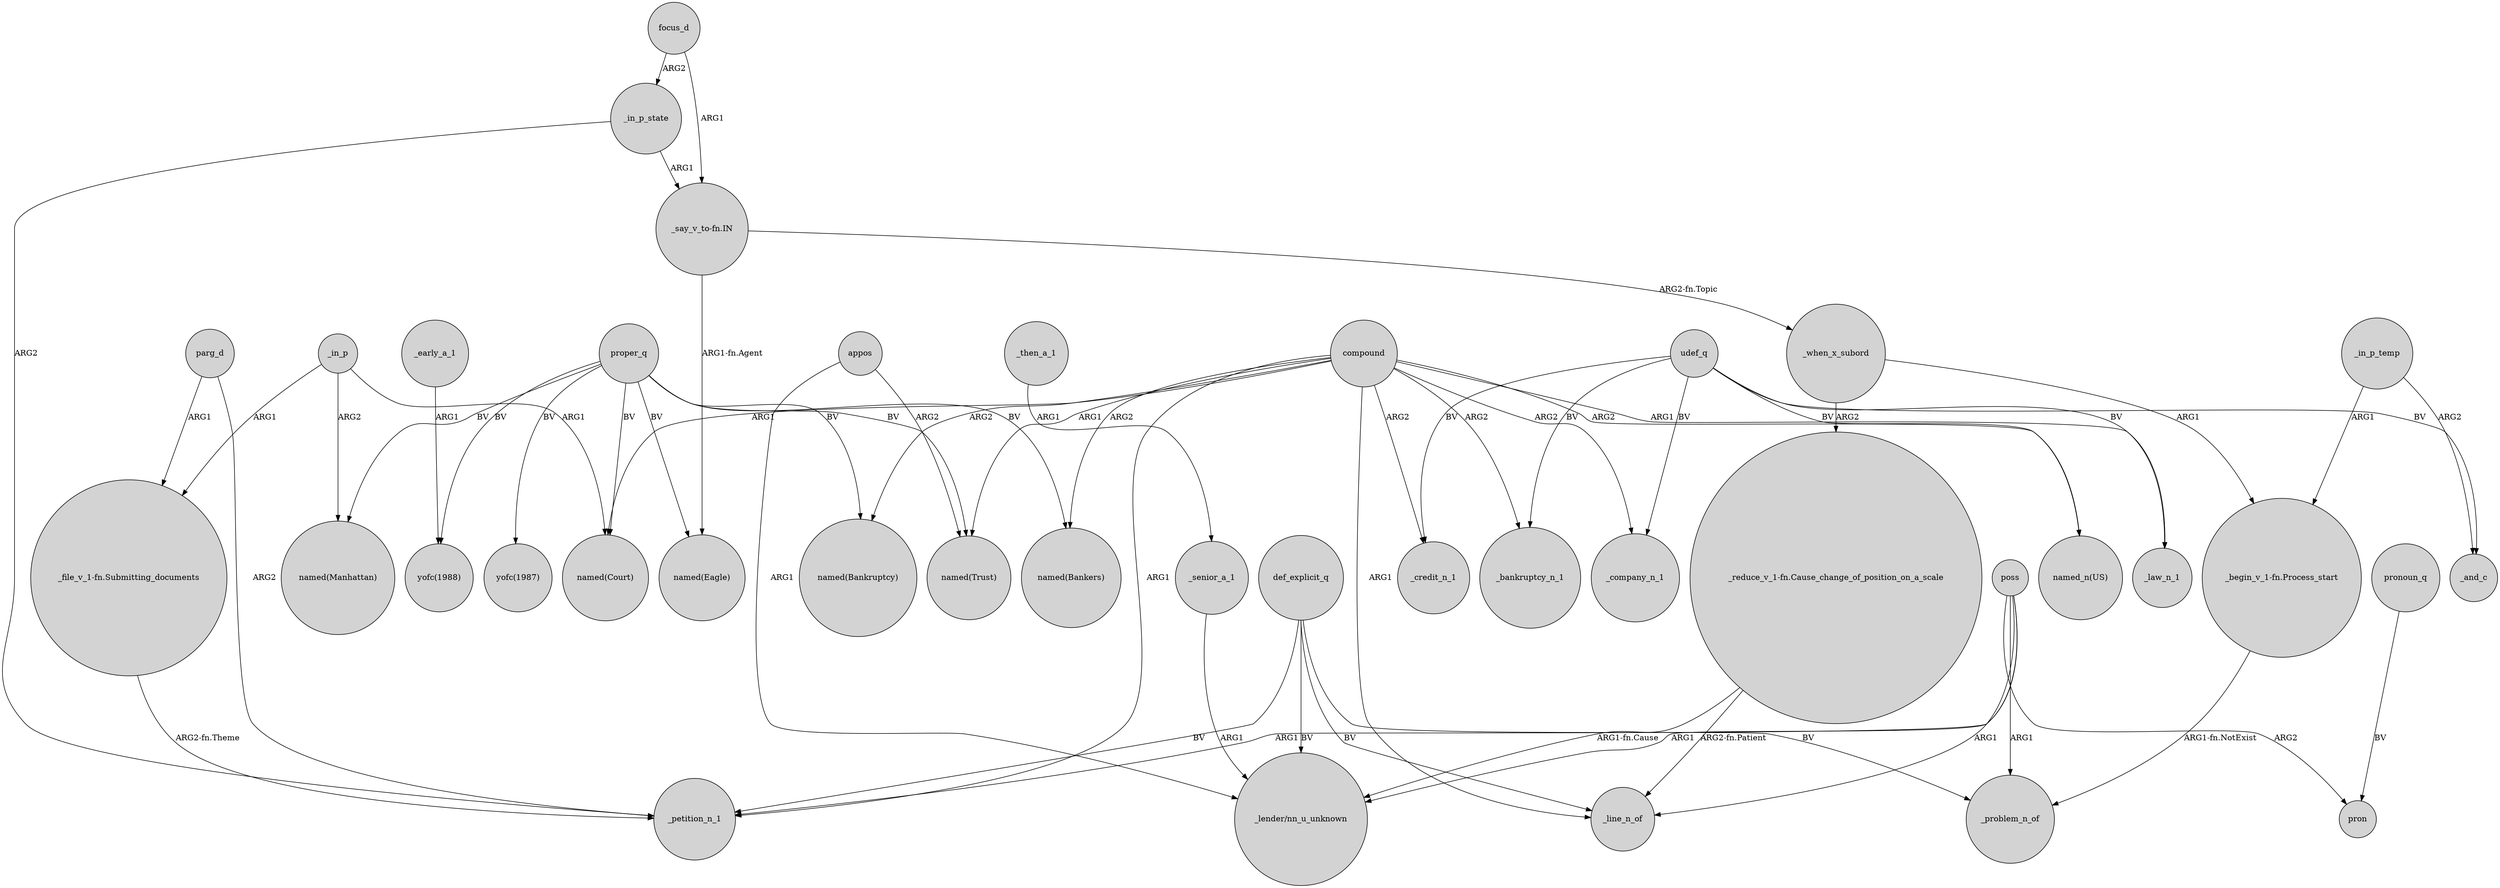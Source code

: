 digraph {
	node [shape=circle style=filled]
	compound -> _petition_n_1 [label=ARG1]
	compound -> "named(Bankers)" [label=ARG2]
	proper_q -> "named(Eagle)" [label=BV]
	udef_q -> "named_n(US)" [label=BV]
	udef_q -> _bankruptcy_n_1 [label=BV]
	_when_x_subord -> "_reduce_v_1-fn.Cause_change_of_position_on_a_scale" [label=ARG2]
	poss -> pron [label=ARG2]
	def_explicit_q -> _line_n_of [label=BV]
	udef_q -> _credit_n_1 [label=BV]
	"_begin_v_1-fn.Process_start" -> _problem_n_of [label="ARG1-fn.NotExist"]
	proper_q -> "named(Bankers)" [label=BV]
	"_file_v_1-fn.Submitting_documents" -> _petition_n_1 [label="ARG2-fn.Theme"]
	compound -> _bankruptcy_n_1 [label=ARG2]
	compound -> _company_n_1 [label=ARG2]
	compound -> _credit_n_1 [label=ARG2]
	focus_d -> _in_p_state [label=ARG2]
	poss -> _problem_n_of [label=ARG1]
	"_reduce_v_1-fn.Cause_change_of_position_on_a_scale" -> _line_n_of [label="ARG2-fn.Patient"]
	compound -> "named(Trust)" [label=ARG1]
	parg_d -> "_file_v_1-fn.Submitting_documents" [label=ARG1]
	udef_q -> _law_n_1 [label=BV]
	poss -> "_lender/nn_u_unknown" [label=ARG1]
	parg_d -> _petition_n_1 [label=ARG2]
	compound -> "named(Court)" [label=ARG1]
	compound -> "named_n(US)" [label=ARG2]
	proper_q -> "named(Manhattan)" [label=BV]
	_when_x_subord -> "_begin_v_1-fn.Process_start" [label=ARG1]
	_then_a_1 -> _senior_a_1 [label=ARG1]
	_in_p -> "_file_v_1-fn.Submitting_documents" [label=ARG1]
	compound -> "named(Bankruptcy)" [label=ARG2]
	_early_a_1 -> "yofc(1988)" [label=ARG1]
	pronoun_q -> pron [label=BV]
	_in_p_state -> "_say_v_to-fn.IN" [label=ARG1]
	proper_q -> "named(Bankruptcy)" [label=BV]
	def_explicit_q -> _problem_n_of [label=BV]
	appos -> "_lender/nn_u_unknown" [label=ARG1]
	"_say_v_to-fn.IN" -> _when_x_subord [label="ARG2-fn.Topic"]
	_senior_a_1 -> "_lender/nn_u_unknown" [label=ARG1]
	proper_q -> "named(Trust)" [label=BV]
	poss -> _line_n_of [label=ARG1]
	compound -> _line_n_of [label=ARG1]
	_in_p_temp -> "_begin_v_1-fn.Process_start" [label=ARG1]
	proper_q -> "yofc(1988)" [label=BV]
	def_explicit_q -> "_lender/nn_u_unknown" [label=BV]
	appos -> "named(Trust)" [label=ARG2]
	_in_p -> "named(Court)" [label=ARG1]
	_in_p_temp -> _and_c [label=ARG2]
	proper_q -> "yofc(1987)" [label=BV]
	_in_p -> "named(Manhattan)" [label=ARG2]
	"_reduce_v_1-fn.Cause_change_of_position_on_a_scale" -> "_lender/nn_u_unknown" [label="ARG1-fn.Cause"]
	_in_p_state -> _petition_n_1 [label=ARG2]
	"_say_v_to-fn.IN" -> "named(Eagle)" [label="ARG1-fn.Agent"]
	compound -> _law_n_1 [label=ARG1]
	udef_q -> _and_c [label=BV]
	def_explicit_q -> _petition_n_1 [label=BV]
	udef_q -> _company_n_1 [label=BV]
	poss -> _petition_n_1 [label=ARG1]
	focus_d -> "_say_v_to-fn.IN" [label=ARG1]
	proper_q -> "named(Court)" [label=BV]
}
